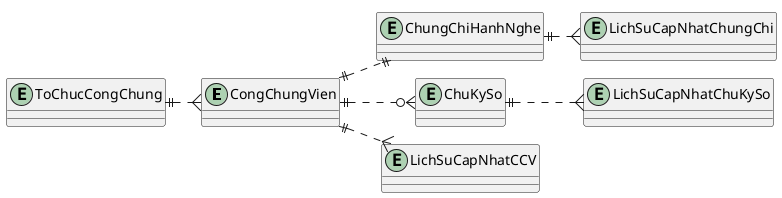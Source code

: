 @startuml erd
!pragma layout smetana
left to right direction
entity CongChungVien
entity ChungChiHanhNghe
entity ChuKySo
entity LichSuCapNhatCCV
entity LichSuCapNhatChuKySo
entity LichSuCapNhatChungChi
entity ToChucCongChung

CongChungVien ||..o{ ChuKySo
CongChungVien ||..|| ChungChiHanhNghe
ToChucCongChung ||..{ CongChungVien
ChuKySo ||..{ LichSuCapNhatChuKySo
CongChungVien ||..{ LichSuCapNhatCCV
ChungChiHanhNghe ||..{ LichSuCapNhatChungChi

@enduml


